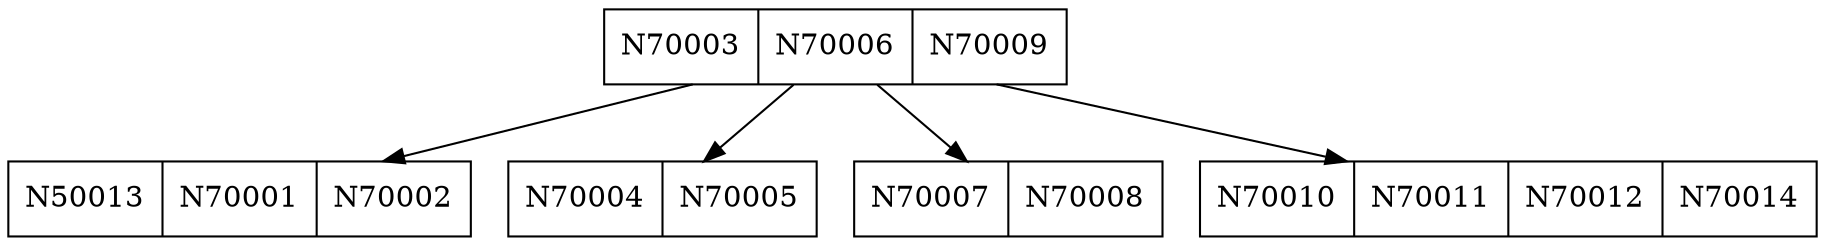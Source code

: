 digraph G {
node [shape=record];
rank=same;
node0 [label="<f0> N70003 | <f1> N70006 | <f2> N70009"];
node1 [label="<f0> N50013 | <f1> N70001 | <f2> N70002"];
node0 -> node1;
node2 [label="<f0> N70004 | <f1> N70005"];
node0 -> node2;
node3 [label="<f0> N70007 | <f1> N70008"];
node0 -> node3;
node4 [label="<f0> N70010 | <f1> N70011 | <f2> N70012 | <f3> N70014"];
node0 -> node4;
}
